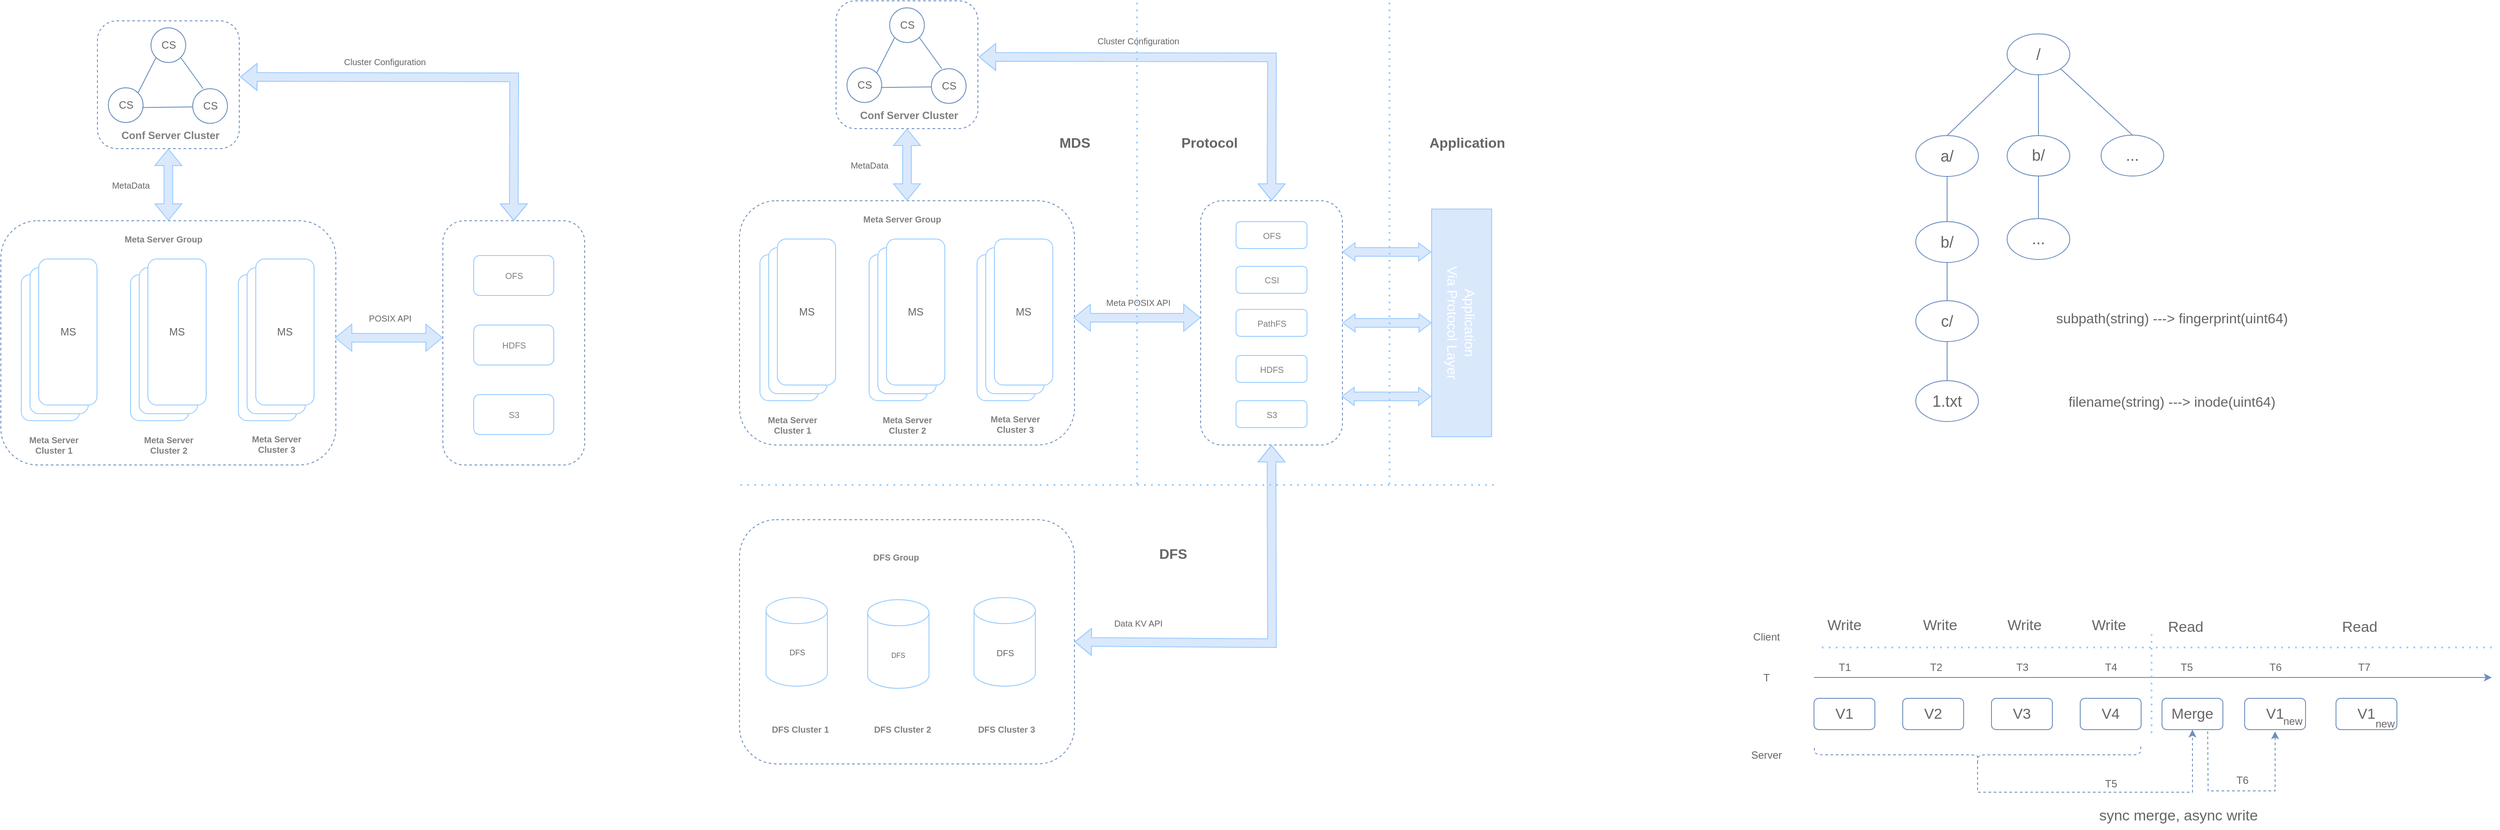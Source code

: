 <mxfile version="16.5.3" type="github">
  <diagram id="mXeUBK0sGIgF46-XZ_O8" name="第 1 页">
    <mxGraphModel dx="1901" dy="1025" grid="0" gridSize="10" guides="1" tooltips="1" connect="1" arrows="1" fold="1" page="0" pageScale="1" pageWidth="827" pageHeight="1169" math="0" shadow="0">
      <root>
        <mxCell id="0" />
        <mxCell id="1" parent="0" />
        <mxCell id="K0Wn1v-OgDyLdBBbabZl-1" value="" style="rounded=1;whiteSpace=wrap;html=1;fillColor=none;dashed=1;strokeColor=#6c8ebf;" parent="1" vertex="1">
          <mxGeometry x="171" y="130" width="163" height="147" as="geometry" />
        </mxCell>
        <mxCell id="K0Wn1v-OgDyLdBBbabZl-2" value="CS" style="ellipse;whiteSpace=wrap;html=1;aspect=fixed;fillColor=none;strokeColor=#6c8ebf;fontColor=#666666;" parent="1" vertex="1">
          <mxGeometry x="232.5" y="138" width="40" height="40" as="geometry" />
        </mxCell>
        <mxCell id="K0Wn1v-OgDyLdBBbabZl-3" value="CS" style="ellipse;whiteSpace=wrap;html=1;aspect=fixed;fillColor=none;strokeColor=#6c8ebf;fontColor=#666666;" parent="1" vertex="1">
          <mxGeometry x="183.5" y="207" width="40" height="40" as="geometry" />
        </mxCell>
        <mxCell id="K0Wn1v-OgDyLdBBbabZl-4" value="CS" style="ellipse;whiteSpace=wrap;html=1;aspect=fixed;fillColor=none;strokeColor=#6c8ebf;fontColor=#666666;" parent="1" vertex="1">
          <mxGeometry x="280.5" y="208" width="40" height="40" as="geometry" />
        </mxCell>
        <mxCell id="K0Wn1v-OgDyLdBBbabZl-5" value="" style="endArrow=none;html=1;rounded=0;entryX=0;entryY=1;entryDx=0;entryDy=0;exitX=1;exitY=0;exitDx=0;exitDy=0;fillColor=#dae8fc;strokeColor=#6c8ebf;" parent="1" source="K0Wn1v-OgDyLdBBbabZl-3" target="K0Wn1v-OgDyLdBBbabZl-2" edge="1">
          <mxGeometry width="50" height="50" relative="1" as="geometry">
            <mxPoint x="196.5" y="218" as="sourcePoint" />
            <mxPoint x="232.5" y="188" as="targetPoint" />
          </mxGeometry>
        </mxCell>
        <mxCell id="K0Wn1v-OgDyLdBBbabZl-6" value="" style="endArrow=none;html=1;rounded=0;exitX=1;exitY=0;exitDx=0;exitDy=0;fillColor=#dae8fc;strokeColor=#6c8ebf;entryX=0;entryY=0.5;entryDx=0;entryDy=0;" parent="1" edge="1">
          <mxGeometry width="50" height="50" relative="1" as="geometry">
            <mxPoint x="222.502" y="229.718" as="sourcePoint" />
            <mxPoint x="280.5" y="229" as="targetPoint" />
          </mxGeometry>
        </mxCell>
        <mxCell id="K0Wn1v-OgDyLdBBbabZl-7" value="" style="endArrow=none;html=1;rounded=0;entryX=0.3;entryY=0;entryDx=0;entryDy=0;fillColor=#dae8fc;strokeColor=#6c8ebf;entryPerimeter=0;exitX=1;exitY=1;exitDx=0;exitDy=0;" parent="1" source="K0Wn1v-OgDyLdBBbabZl-2" target="K0Wn1v-OgDyLdBBbabZl-4" edge="1">
          <mxGeometry width="50" height="50" relative="1" as="geometry">
            <mxPoint x="272.5" y="168" as="sourcePoint" />
            <mxPoint x="332.5" y="168" as="targetPoint" />
          </mxGeometry>
        </mxCell>
        <mxCell id="K0Wn1v-OgDyLdBBbabZl-8" value="&lt;b&gt;Conf Server Cluster&lt;/b&gt;" style="text;html=1;strokeColor=none;fillColor=none;align=center;verticalAlign=middle;whiteSpace=wrap;rounded=0;dashed=1;fontColor=#808080;" parent="1" vertex="1">
          <mxGeometry x="197" y="247" width="116" height="30" as="geometry" />
        </mxCell>
        <mxCell id="K0Wn1v-OgDyLdBBbabZl-9" value="" style="rounded=1;whiteSpace=wrap;html=1;strokeColor=#99CCFF;" parent="1" vertex="1">
          <mxGeometry x="83.5" y="422" width="67" height="168" as="geometry" />
        </mxCell>
        <mxCell id="K0Wn1v-OgDyLdBBbabZl-10" value="" style="rounded=1;whiteSpace=wrap;html=1;strokeColor=#99CCFF;" parent="1" vertex="1">
          <mxGeometry x="93.5" y="414" width="67" height="168" as="geometry" />
        </mxCell>
        <mxCell id="K0Wn1v-OgDyLdBBbabZl-11" value="&lt;font color=&quot;#666666&quot;&gt;MS&lt;/font&gt;" style="rounded=1;whiteSpace=wrap;html=1;strokeColor=#99CCFF;" parent="1" vertex="1">
          <mxGeometry x="103.5" y="404" width="67" height="168" as="geometry" />
        </mxCell>
        <mxCell id="K0Wn1v-OgDyLdBBbabZl-12" value="" style="rounded=1;whiteSpace=wrap;html=1;strokeColor=#99CCFF;" parent="1" vertex="1">
          <mxGeometry x="209" y="422" width="67" height="168" as="geometry" />
        </mxCell>
        <mxCell id="K0Wn1v-OgDyLdBBbabZl-13" value="" style="rounded=1;whiteSpace=wrap;html=1;strokeColor=#99CCFF;" parent="1" vertex="1">
          <mxGeometry x="219" y="414" width="67" height="168" as="geometry" />
        </mxCell>
        <mxCell id="K0Wn1v-OgDyLdBBbabZl-14" value="&lt;font color=&quot;#666666&quot;&gt;MS&lt;/font&gt;" style="rounded=1;whiteSpace=wrap;html=1;strokeColor=#99CCFF;" parent="1" vertex="1">
          <mxGeometry x="229" y="404" width="67" height="168" as="geometry" />
        </mxCell>
        <mxCell id="K0Wn1v-OgDyLdBBbabZl-15" value="" style="rounded=1;whiteSpace=wrap;html=1;strokeColor=#99CCFF;" parent="1" vertex="1">
          <mxGeometry x="333" y="422" width="67" height="168" as="geometry" />
        </mxCell>
        <mxCell id="K0Wn1v-OgDyLdBBbabZl-16" value="" style="rounded=1;whiteSpace=wrap;html=1;strokeColor=#99CCFF;" parent="1" vertex="1">
          <mxGeometry x="343" y="414" width="67" height="168" as="geometry" />
        </mxCell>
        <mxCell id="K0Wn1v-OgDyLdBBbabZl-17" value="&lt;font color=&quot;#666666&quot;&gt;MS&lt;/font&gt;" style="rounded=1;whiteSpace=wrap;html=1;strokeColor=#99CCFF;" parent="1" vertex="1">
          <mxGeometry x="353" y="404" width="67" height="168" as="geometry" />
        </mxCell>
        <mxCell id="K0Wn1v-OgDyLdBBbabZl-18" value="&lt;b style=&quot;font-size: 10px;&quot;&gt;&lt;font style=&quot;font-size: 10px;&quot;&gt;Meta Server Cluster 1&lt;/font&gt;&lt;/b&gt;" style="text;html=1;strokeColor=none;fillColor=none;align=center;verticalAlign=middle;whiteSpace=wrap;rounded=0;dashed=1;fontColor=#808080;fontSize=10;" parent="1" vertex="1">
          <mxGeometry x="81" y="603" width="79.5" height="30" as="geometry" />
        </mxCell>
        <mxCell id="K0Wn1v-OgDyLdBBbabZl-19" value="&lt;b style=&quot;font-size: 10px&quot;&gt;&lt;font style=&quot;font-size: 10px&quot;&gt;Meta Server Cluster 2&lt;/font&gt;&lt;/b&gt;" style="text;html=1;strokeColor=none;fillColor=none;align=center;verticalAlign=middle;whiteSpace=wrap;rounded=0;dashed=1;fontColor=#808080;fontSize=10;" parent="1" vertex="1">
          <mxGeometry x="212.75" y="603" width="79.5" height="30" as="geometry" />
        </mxCell>
        <mxCell id="K0Wn1v-OgDyLdBBbabZl-20" value="&lt;b style=&quot;font-size: 10px&quot;&gt;&lt;font style=&quot;font-size: 10px&quot;&gt;Meta Server Cluster 3&lt;/font&gt;&lt;/b&gt;" style="text;html=1;strokeColor=none;fillColor=none;align=center;verticalAlign=middle;whiteSpace=wrap;rounded=0;dashed=1;fontColor=#808080;fontSize=10;" parent="1" vertex="1">
          <mxGeometry x="336.75" y="602" width="79.5" height="30" as="geometry" />
        </mxCell>
        <mxCell id="K0Wn1v-OgDyLdBBbabZl-21" value="" style="rounded=1;whiteSpace=wrap;html=1;fillColor=none;dashed=1;strokeColor=#6c8ebf;" parent="1" vertex="1">
          <mxGeometry x="60" y="360" width="385" height="281" as="geometry" />
        </mxCell>
        <mxCell id="K0Wn1v-OgDyLdBBbabZl-22" value="&lt;b style=&quot;font-size: 10px&quot;&gt;&lt;font style=&quot;font-size: 10px&quot;&gt;Meta Server Group&lt;/font&gt;&lt;/b&gt;" style="text;html=1;strokeColor=none;fillColor=none;align=center;verticalAlign=middle;whiteSpace=wrap;rounded=0;dashed=1;fontColor=#808080;fontSize=10;" parent="1" vertex="1">
          <mxGeometry x="187" y="366" width="120" height="30" as="geometry" />
        </mxCell>
        <mxCell id="K0Wn1v-OgDyLdBBbabZl-23" value="OFS" style="rounded=1;whiteSpace=wrap;html=1;fontSize=10;fontColor=#808080;strokeColor=#99CCFF;fillColor=default;" parent="1" vertex="1">
          <mxGeometry x="603.5" y="400" width="92" height="46" as="geometry" />
        </mxCell>
        <mxCell id="K0Wn1v-OgDyLdBBbabZl-24" value="HDFS" style="rounded=1;whiteSpace=wrap;html=1;fontSize=10;fontColor=#808080;strokeColor=#99CCFF;fillColor=default;" parent="1" vertex="1">
          <mxGeometry x="603.5" y="480" width="92" height="46" as="geometry" />
        </mxCell>
        <mxCell id="K0Wn1v-OgDyLdBBbabZl-25" value="S3" style="rounded=1;whiteSpace=wrap;html=1;fontSize=10;fontColor=#808080;strokeColor=#99CCFF;fillColor=default;" parent="1" vertex="1">
          <mxGeometry x="603.5" y="560" width="92" height="46" as="geometry" />
        </mxCell>
        <mxCell id="K0Wn1v-OgDyLdBBbabZl-26" value="" style="rounded=1;whiteSpace=wrap;html=1;fillColor=none;dashed=1;strokeColor=#6c8ebf;" parent="1" vertex="1">
          <mxGeometry x="568" y="360" width="163" height="281" as="geometry" />
        </mxCell>
        <mxCell id="K0Wn1v-OgDyLdBBbabZl-27" value="" style="shape=flexArrow;endArrow=classic;startArrow=classic;html=1;rounded=0;fontSize=10;fontColor=#808080;entryX=0;entryY=0.479;entryDx=0;entryDy=0;exitX=0.997;exitY=0.479;exitDx=0;exitDy=0;exitPerimeter=0;entryPerimeter=0;fillColor=#dae8fc;strokeColor=#99CCFF;" parent="1" source="K0Wn1v-OgDyLdBBbabZl-21" target="K0Wn1v-OgDyLdBBbabZl-26" edge="1">
          <mxGeometry width="100" height="100" relative="1" as="geometry">
            <mxPoint x="445" y="506" as="sourcePoint" />
            <mxPoint x="545" y="406" as="targetPoint" />
          </mxGeometry>
        </mxCell>
        <mxCell id="K0Wn1v-OgDyLdBBbabZl-28" value="POSIX API" style="text;html=1;align=center;verticalAlign=middle;resizable=0;points=[];autosize=1;strokeColor=none;fillColor=none;fontSize=10;fontColor=#666666;" parent="1" vertex="1">
          <mxGeometry x="472" y="464" width="69" height="16" as="geometry" />
        </mxCell>
        <mxCell id="K0Wn1v-OgDyLdBBbabZl-29" value="" style="shape=flexArrow;endArrow=classic;startArrow=classic;html=1;rounded=0;fontSize=10;fontColor=#808080;fillColor=#dae8fc;strokeColor=#99CCFF;exitX=1.006;exitY=0.439;exitDx=0;exitDy=0;exitPerimeter=0;entryX=0.5;entryY=0;entryDx=0;entryDy=0;" parent="1" source="K0Wn1v-OgDyLdBBbabZl-1" target="K0Wn1v-OgDyLdBBbabZl-26" edge="1">
          <mxGeometry width="100" height="100" relative="1" as="geometry">
            <mxPoint x="367.053" y="225.444" as="sourcePoint" />
            <mxPoint x="643.024" y="357.562" as="targetPoint" />
            <Array as="points">
              <mxPoint x="650" y="195" />
            </Array>
          </mxGeometry>
        </mxCell>
        <mxCell id="K0Wn1v-OgDyLdBBbabZl-30" value="Cluster Configuration" style="text;html=1;align=center;verticalAlign=middle;resizable=0;points=[];autosize=1;strokeColor=none;fillColor=none;fontSize=10;fontColor=#666666;" parent="1" vertex="1">
          <mxGeometry x="439" y="169" width="123" height="16" as="geometry" />
        </mxCell>
        <mxCell id="K0Wn1v-OgDyLdBBbabZl-31" value="" style="shape=flexArrow;endArrow=classic;startArrow=classic;html=1;rounded=0;fontSize=10;fontColor=#808080;entryX=0.5;entryY=0;entryDx=0;entryDy=0;exitX=0.5;exitY=1;exitDx=0;exitDy=0;fillColor=#dae8fc;strokeColor=#99CCFF;" parent="1" source="K0Wn1v-OgDyLdBBbabZl-1" target="K0Wn1v-OgDyLdBBbabZl-21" edge="1">
          <mxGeometry width="100" height="100" relative="1" as="geometry">
            <mxPoint x="261.005" y="284.999" as="sourcePoint" />
            <mxPoint x="385.16" y="284.999" as="targetPoint" />
          </mxGeometry>
        </mxCell>
        <mxCell id="K0Wn1v-OgDyLdBBbabZl-32" value="MetaData" style="text;html=1;align=center;verticalAlign=middle;resizable=0;points=[];autosize=1;strokeColor=none;fillColor=none;fontSize=10;fontColor=#666666;" parent="1" vertex="1">
          <mxGeometry x="178" y="311" width="62" height="16" as="geometry" />
        </mxCell>
        <mxCell id="K0Wn1v-OgDyLdBBbabZl-33" value="" style="rounded=1;whiteSpace=wrap;html=1;fillColor=none;dashed=1;strokeColor=#6c8ebf;" parent="1" vertex="1">
          <mxGeometry x="1020" y="107" width="163" height="147" as="geometry" />
        </mxCell>
        <mxCell id="K0Wn1v-OgDyLdBBbabZl-34" value="CS" style="ellipse;whiteSpace=wrap;html=1;aspect=fixed;fillColor=none;strokeColor=#6c8ebf;fontColor=#666666;" parent="1" vertex="1">
          <mxGeometry x="1081.5" y="115" width="40" height="40" as="geometry" />
        </mxCell>
        <mxCell id="K0Wn1v-OgDyLdBBbabZl-35" value="CS" style="ellipse;whiteSpace=wrap;html=1;aspect=fixed;fillColor=none;strokeColor=#6c8ebf;fontColor=#666666;" parent="1" vertex="1">
          <mxGeometry x="1032.5" y="184" width="40" height="40" as="geometry" />
        </mxCell>
        <mxCell id="K0Wn1v-OgDyLdBBbabZl-36" value="CS" style="ellipse;whiteSpace=wrap;html=1;aspect=fixed;fillColor=none;strokeColor=#6c8ebf;fontColor=#666666;" parent="1" vertex="1">
          <mxGeometry x="1129.5" y="185" width="40" height="40" as="geometry" />
        </mxCell>
        <mxCell id="K0Wn1v-OgDyLdBBbabZl-37" value="" style="endArrow=none;html=1;rounded=0;entryX=0;entryY=1;entryDx=0;entryDy=0;exitX=1;exitY=0;exitDx=0;exitDy=0;fillColor=#dae8fc;strokeColor=#6c8ebf;" parent="1" source="K0Wn1v-OgDyLdBBbabZl-35" target="K0Wn1v-OgDyLdBBbabZl-34" edge="1">
          <mxGeometry width="50" height="50" relative="1" as="geometry">
            <mxPoint x="1045.5" y="195" as="sourcePoint" />
            <mxPoint x="1081.5" y="165" as="targetPoint" />
          </mxGeometry>
        </mxCell>
        <mxCell id="K0Wn1v-OgDyLdBBbabZl-38" value="" style="endArrow=none;html=1;rounded=0;exitX=1;exitY=0;exitDx=0;exitDy=0;fillColor=#dae8fc;strokeColor=#6c8ebf;entryX=0;entryY=0.5;entryDx=0;entryDy=0;" parent="1" edge="1">
          <mxGeometry width="50" height="50" relative="1" as="geometry">
            <mxPoint x="1071.502" y="206.718" as="sourcePoint" />
            <mxPoint x="1129.5" y="206" as="targetPoint" />
          </mxGeometry>
        </mxCell>
        <mxCell id="K0Wn1v-OgDyLdBBbabZl-39" value="" style="endArrow=none;html=1;rounded=0;entryX=0.3;entryY=0;entryDx=0;entryDy=0;fillColor=#dae8fc;strokeColor=#6c8ebf;entryPerimeter=0;exitX=1;exitY=1;exitDx=0;exitDy=0;" parent="1" source="K0Wn1v-OgDyLdBBbabZl-34" target="K0Wn1v-OgDyLdBBbabZl-36" edge="1">
          <mxGeometry width="50" height="50" relative="1" as="geometry">
            <mxPoint x="1121.5" y="145" as="sourcePoint" />
            <mxPoint x="1181.5" y="145" as="targetPoint" />
          </mxGeometry>
        </mxCell>
        <mxCell id="K0Wn1v-OgDyLdBBbabZl-40" value="&lt;b&gt;Conf Server Cluster&lt;/b&gt;" style="text;html=1;strokeColor=none;fillColor=none;align=center;verticalAlign=middle;whiteSpace=wrap;rounded=0;dashed=1;fontColor=#808080;" parent="1" vertex="1">
          <mxGeometry x="1046" y="224" width="116" height="30" as="geometry" />
        </mxCell>
        <mxCell id="K0Wn1v-OgDyLdBBbabZl-41" value="" style="rounded=1;whiteSpace=wrap;html=1;strokeColor=#99CCFF;" parent="1" vertex="1">
          <mxGeometry x="932.5" y="399" width="67" height="168" as="geometry" />
        </mxCell>
        <mxCell id="K0Wn1v-OgDyLdBBbabZl-42" value="" style="rounded=1;whiteSpace=wrap;html=1;strokeColor=#99CCFF;" parent="1" vertex="1">
          <mxGeometry x="942.5" y="391" width="67" height="168" as="geometry" />
        </mxCell>
        <mxCell id="K0Wn1v-OgDyLdBBbabZl-43" value="&lt;font color=&quot;#666666&quot;&gt;MS&lt;/font&gt;" style="rounded=1;whiteSpace=wrap;html=1;strokeColor=#99CCFF;" parent="1" vertex="1">
          <mxGeometry x="952.5" y="381" width="67" height="168" as="geometry" />
        </mxCell>
        <mxCell id="K0Wn1v-OgDyLdBBbabZl-44" value="" style="rounded=1;whiteSpace=wrap;html=1;strokeColor=#99CCFF;" parent="1" vertex="1">
          <mxGeometry x="1058" y="399" width="67" height="168" as="geometry" />
        </mxCell>
        <mxCell id="K0Wn1v-OgDyLdBBbabZl-45" value="" style="rounded=1;whiteSpace=wrap;html=1;strokeColor=#99CCFF;" parent="1" vertex="1">
          <mxGeometry x="1068" y="391" width="67" height="168" as="geometry" />
        </mxCell>
        <mxCell id="K0Wn1v-OgDyLdBBbabZl-46" value="&lt;font color=&quot;#666666&quot;&gt;MS&lt;/font&gt;" style="rounded=1;whiteSpace=wrap;html=1;strokeColor=#99CCFF;" parent="1" vertex="1">
          <mxGeometry x="1078" y="381" width="67" height="168" as="geometry" />
        </mxCell>
        <mxCell id="K0Wn1v-OgDyLdBBbabZl-47" value="" style="rounded=1;whiteSpace=wrap;html=1;strokeColor=#99CCFF;" parent="1" vertex="1">
          <mxGeometry x="1182" y="399" width="67" height="168" as="geometry" />
        </mxCell>
        <mxCell id="K0Wn1v-OgDyLdBBbabZl-48" value="" style="rounded=1;whiteSpace=wrap;html=1;strokeColor=#99CCFF;" parent="1" vertex="1">
          <mxGeometry x="1192" y="391" width="67" height="168" as="geometry" />
        </mxCell>
        <mxCell id="K0Wn1v-OgDyLdBBbabZl-49" value="&lt;font color=&quot;#666666&quot;&gt;MS&lt;/font&gt;" style="rounded=1;whiteSpace=wrap;html=1;strokeColor=#99CCFF;" parent="1" vertex="1">
          <mxGeometry x="1202" y="381" width="67" height="168" as="geometry" />
        </mxCell>
        <mxCell id="K0Wn1v-OgDyLdBBbabZl-50" value="&lt;b style=&quot;font-size: 10px;&quot;&gt;&lt;font style=&quot;font-size: 10px;&quot;&gt;Meta Server Cluster 1&lt;/font&gt;&lt;/b&gt;" style="text;html=1;strokeColor=none;fillColor=none;align=center;verticalAlign=middle;whiteSpace=wrap;rounded=0;dashed=1;fontColor=#808080;fontSize=10;" parent="1" vertex="1">
          <mxGeometry x="930" y="580" width="79.5" height="30" as="geometry" />
        </mxCell>
        <mxCell id="K0Wn1v-OgDyLdBBbabZl-51" value="&lt;b style=&quot;font-size: 10px&quot;&gt;&lt;font style=&quot;font-size: 10px&quot;&gt;Meta Server Cluster 2&lt;/font&gt;&lt;/b&gt;" style="text;html=1;strokeColor=none;fillColor=none;align=center;verticalAlign=middle;whiteSpace=wrap;rounded=0;dashed=1;fontColor=#808080;fontSize=10;" parent="1" vertex="1">
          <mxGeometry x="1061.75" y="580" width="79.5" height="30" as="geometry" />
        </mxCell>
        <mxCell id="K0Wn1v-OgDyLdBBbabZl-52" value="&lt;b style=&quot;font-size: 10px&quot;&gt;&lt;font style=&quot;font-size: 10px&quot;&gt;Meta Server Cluster 3&lt;/font&gt;&lt;/b&gt;" style="text;html=1;strokeColor=none;fillColor=none;align=center;verticalAlign=middle;whiteSpace=wrap;rounded=0;dashed=1;fontColor=#808080;fontSize=10;" parent="1" vertex="1">
          <mxGeometry x="1185.75" y="579" width="79.5" height="30" as="geometry" />
        </mxCell>
        <mxCell id="K0Wn1v-OgDyLdBBbabZl-53" value="" style="rounded=1;whiteSpace=wrap;html=1;fillColor=none;dashed=1;strokeColor=#6c8ebf;" parent="1" vertex="1">
          <mxGeometry x="909" y="337" width="385" height="281" as="geometry" />
        </mxCell>
        <mxCell id="K0Wn1v-OgDyLdBBbabZl-54" value="&lt;b style=&quot;font-size: 10px&quot;&gt;&lt;font style=&quot;font-size: 10px&quot;&gt;Meta Server Group&lt;/font&gt;&lt;/b&gt;" style="text;html=1;strokeColor=none;fillColor=none;align=center;verticalAlign=middle;whiteSpace=wrap;rounded=0;dashed=1;fontColor=#808080;fontSize=10;" parent="1" vertex="1">
          <mxGeometry x="1036" y="343" width="120" height="30" as="geometry" />
        </mxCell>
        <mxCell id="K0Wn1v-OgDyLdBBbabZl-55" value="OFS" style="rounded=1;whiteSpace=wrap;html=1;fontSize=10;fontColor=#808080;strokeColor=#99CCFF;fillColor=default;" parent="1" vertex="1">
          <mxGeometry x="1479.75" y="361" width="81.5" height="31" as="geometry" />
        </mxCell>
        <mxCell id="K0Wn1v-OgDyLdBBbabZl-56" value="" style="rounded=1;whiteSpace=wrap;html=1;fillColor=none;dashed=1;strokeColor=#6c8ebf;" parent="1" vertex="1">
          <mxGeometry x="1439" y="337" width="163" height="281" as="geometry" />
        </mxCell>
        <mxCell id="K0Wn1v-OgDyLdBBbabZl-57" value="" style="shape=flexArrow;endArrow=classic;startArrow=classic;html=1;rounded=0;fontSize=10;fontColor=#808080;entryX=0;entryY=0.479;entryDx=0;entryDy=0;exitX=0.997;exitY=0.479;exitDx=0;exitDy=0;exitPerimeter=0;entryPerimeter=0;fillColor=#dae8fc;strokeColor=#99CCFF;" parent="1" source="K0Wn1v-OgDyLdBBbabZl-53" target="K0Wn1v-OgDyLdBBbabZl-56" edge="1">
          <mxGeometry width="100" height="100" relative="1" as="geometry">
            <mxPoint x="1294" y="483" as="sourcePoint" />
            <mxPoint x="1394" y="383" as="targetPoint" />
          </mxGeometry>
        </mxCell>
        <mxCell id="K0Wn1v-OgDyLdBBbabZl-58" value="Meta POSIX API" style="text;html=1;align=center;verticalAlign=middle;resizable=0;points=[];autosize=1;strokeColor=none;fillColor=none;fontSize=10;fontColor=#666666;" parent="1" vertex="1">
          <mxGeometry x="1317" y="446" width="99" height="16" as="geometry" />
        </mxCell>
        <mxCell id="K0Wn1v-OgDyLdBBbabZl-59" value="" style="shape=flexArrow;endArrow=classic;startArrow=classic;html=1;rounded=0;fontSize=10;fontColor=#808080;fillColor=#dae8fc;strokeColor=#99CCFF;exitX=1.006;exitY=0.439;exitDx=0;exitDy=0;exitPerimeter=0;entryX=0.5;entryY=0;entryDx=0;entryDy=0;" parent="1" source="K0Wn1v-OgDyLdBBbabZl-33" target="K0Wn1v-OgDyLdBBbabZl-56" edge="1">
          <mxGeometry width="100" height="100" relative="1" as="geometry">
            <mxPoint x="1216.053" y="202.444" as="sourcePoint" />
            <mxPoint x="1492.024" y="334.562" as="targetPoint" />
            <Array as="points">
              <mxPoint x="1521" y="172" />
            </Array>
          </mxGeometry>
        </mxCell>
        <mxCell id="K0Wn1v-OgDyLdBBbabZl-60" value="Cluster Configuration" style="text;html=1;align=center;verticalAlign=middle;resizable=0;points=[];autosize=1;strokeColor=none;fillColor=none;fontSize=10;fontColor=#666666;" parent="1" vertex="1">
          <mxGeometry x="1305" y="145" width="123" height="16" as="geometry" />
        </mxCell>
        <mxCell id="K0Wn1v-OgDyLdBBbabZl-61" value="" style="shape=flexArrow;endArrow=classic;startArrow=classic;html=1;rounded=0;fontSize=10;fontColor=#808080;entryX=0.5;entryY=0;entryDx=0;entryDy=0;exitX=0.5;exitY=1;exitDx=0;exitDy=0;fillColor=#dae8fc;strokeColor=#99CCFF;" parent="1" source="K0Wn1v-OgDyLdBBbabZl-33" target="K0Wn1v-OgDyLdBBbabZl-53" edge="1">
          <mxGeometry width="100" height="100" relative="1" as="geometry">
            <mxPoint x="1110.005" y="261.999" as="sourcePoint" />
            <mxPoint x="1234.16" y="261.999" as="targetPoint" />
          </mxGeometry>
        </mxCell>
        <mxCell id="K0Wn1v-OgDyLdBBbabZl-62" value="MetaData" style="text;html=1;align=center;verticalAlign=middle;resizable=0;points=[];autosize=1;strokeColor=none;fillColor=none;fontSize=10;fontColor=#666666;" parent="1" vertex="1">
          <mxGeometry x="1027" y="288" width="62" height="16" as="geometry" />
        </mxCell>
        <mxCell id="K0Wn1v-OgDyLdBBbabZl-63" value="&lt;b style=&quot;font-size: 10px&quot;&gt;&lt;font style=&quot;font-size: 10px&quot;&gt;DFS Cluster 1&lt;/font&gt;&lt;/b&gt;" style="text;html=1;strokeColor=none;fillColor=none;align=center;verticalAlign=middle;whiteSpace=wrap;rounded=0;dashed=1;fontColor=#808080;fontSize=10;" parent="1" vertex="1">
          <mxGeometry x="936.5" y="929.5" width="83.5" height="30" as="geometry" />
        </mxCell>
        <mxCell id="K0Wn1v-OgDyLdBBbabZl-64" value="&lt;b style=&quot;font-size: 10px&quot;&gt;&lt;font style=&quot;font-size: 10px&quot;&gt;DFS Cluster 2&lt;/font&gt;&lt;/b&gt;" style="text;html=1;strokeColor=none;fillColor=none;align=center;verticalAlign=middle;whiteSpace=wrap;rounded=0;dashed=1;fontColor=#808080;fontSize=10;" parent="1" vertex="1">
          <mxGeometry x="1054.63" y="929.5" width="82.75" height="30" as="geometry" />
        </mxCell>
        <mxCell id="K0Wn1v-OgDyLdBBbabZl-65" value="&lt;b style=&quot;font-size: 10px&quot;&gt;&lt;font style=&quot;font-size: 10px&quot;&gt;DFS Cluster 3&lt;/font&gt;&lt;/b&gt;" style="text;html=1;strokeColor=none;fillColor=none;align=center;verticalAlign=middle;whiteSpace=wrap;rounded=0;dashed=1;fontColor=#808080;fontSize=10;" parent="1" vertex="1">
          <mxGeometry x="1172.63" y="929.5" width="85.75" height="30" as="geometry" />
        </mxCell>
        <mxCell id="K0Wn1v-OgDyLdBBbabZl-66" value="" style="rounded=1;whiteSpace=wrap;html=1;fillColor=none;dashed=1;strokeColor=#6c8ebf;" parent="1" vertex="1">
          <mxGeometry x="909" y="704" width="385" height="281" as="geometry" />
        </mxCell>
        <mxCell id="K0Wn1v-OgDyLdBBbabZl-67" value="&lt;b style=&quot;font-size: 10px&quot;&gt;&lt;font style=&quot;font-size: 10px&quot;&gt;DFS Group&lt;/font&gt;&lt;/b&gt;" style="text;html=1;strokeColor=none;fillColor=none;align=center;verticalAlign=middle;whiteSpace=wrap;rounded=0;dashed=1;fontColor=#808080;fontSize=10;" parent="1" vertex="1">
          <mxGeometry x="1029" y="731.5" width="120" height="30" as="geometry" />
        </mxCell>
        <mxCell id="K0Wn1v-OgDyLdBBbabZl-68" value="" style="shape=flexArrow;endArrow=classic;startArrow=classic;html=1;rounded=0;fontSize=10;fontColor=#808080;entryX=1;entryY=0.5;entryDx=0;entryDy=0;exitX=0.5;exitY=1;exitDx=0;exitDy=0;fillColor=#dae8fc;strokeColor=#99CCFF;" parent="1" source="K0Wn1v-OgDyLdBBbabZl-56" target="K0Wn1v-OgDyLdBBbabZl-66" edge="1">
          <mxGeometry width="100" height="100" relative="1" as="geometry">
            <mxPoint x="1485.995" y="658.999" as="sourcePoint" />
            <mxPoint x="1610.15" y="658.999" as="targetPoint" />
            <Array as="points">
              <mxPoint x="1521" y="846" />
            </Array>
          </mxGeometry>
        </mxCell>
        <mxCell id="K0Wn1v-OgDyLdBBbabZl-69" value="Data KV API" style="text;html=1;align=center;verticalAlign=middle;resizable=0;points=[];autosize=1;strokeColor=none;fillColor=none;fontSize=10;fontColor=#666666;" parent="1" vertex="1">
          <mxGeometry x="1328" y="815" width="77" height="16" as="geometry" />
        </mxCell>
        <mxCell id="K0Wn1v-OgDyLdBBbabZl-70" value="" style="endArrow=none;dashed=1;html=1;dashPattern=1 3;strokeWidth=2;rounded=1;fontSize=10;fontColor=#666666;fillColor=#dae8fc;strokeColor=#99CCFF;" parent="1" edge="1">
          <mxGeometry width="50" height="50" relative="1" as="geometry">
            <mxPoint x="1366" y="663" as="sourcePoint" />
            <mxPoint x="1365.88" y="107" as="targetPoint" />
          </mxGeometry>
        </mxCell>
        <mxCell id="K0Wn1v-OgDyLdBBbabZl-71" value="&lt;b style=&quot;font-size: 16px;&quot;&gt;MDS&lt;/b&gt;" style="text;html=1;align=center;verticalAlign=middle;resizable=0;points=[];autosize=1;strokeColor=none;fillColor=none;fontSize=16;fontColor=#666666;" parent="1" vertex="1">
          <mxGeometry x="1271" y="258.5" width="46" height="23" as="geometry" />
        </mxCell>
        <mxCell id="K0Wn1v-OgDyLdBBbabZl-72" value="" style="endArrow=none;dashed=1;html=1;dashPattern=1 3;strokeWidth=2;rounded=1;fontSize=10;fontColor=#666666;fillColor=#dae8fc;strokeColor=#99CCFF;" parent="1" edge="1">
          <mxGeometry width="50" height="50" relative="1" as="geometry">
            <mxPoint x="1776" y="664" as="sourcePoint" />
            <mxPoint x="909.0" y="664" as="targetPoint" />
          </mxGeometry>
        </mxCell>
        <mxCell id="K0Wn1v-OgDyLdBBbabZl-73" value="&lt;b&gt;Protocol&amp;nbsp;&lt;/b&gt;" style="text;html=1;align=center;verticalAlign=middle;resizable=0;points=[];autosize=1;strokeColor=none;fillColor=none;fontSize=16;fontColor=#666666;" parent="1" vertex="1">
          <mxGeometry x="1411" y="258.5" width="80" height="23" as="geometry" />
        </mxCell>
        <mxCell id="K0Wn1v-OgDyLdBBbabZl-74" value="&lt;b style=&quot;font-size: 16px&quot;&gt;DFS&lt;/b&gt;" style="text;html=1;align=center;verticalAlign=middle;resizable=0;points=[];autosize=1;strokeColor=none;fillColor=none;fontSize=16;fontColor=#666666;" parent="1" vertex="1">
          <mxGeometry x="1386" y="731.5" width="42" height="23" as="geometry" />
        </mxCell>
        <mxCell id="K0Wn1v-OgDyLdBBbabZl-75" value="Application&lt;br&gt;Via Protocol Layer" style="rounded=0;whiteSpace=wrap;html=1;fontSize=16;strokeColor=#99CCFF;fillColor=#dae8fc;rotation=90;fontColor=#FFFFFF;" parent="1" vertex="1">
          <mxGeometry x="1608" y="443" width="262" height="69" as="geometry" />
        </mxCell>
        <mxCell id="K0Wn1v-OgDyLdBBbabZl-76" value="" style="shape=flexArrow;endArrow=classic;startArrow=classic;html=1;rounded=0;fontSize=10;fontColor=#808080;fillColor=#dae8fc;strokeColor=#99CCFF;startWidth=10;startSize=4.35;endWidth=10;endSize=4.35;exitX=1;exitY=0.209;exitDx=0;exitDy=0;exitPerimeter=0;" parent="1" source="K0Wn1v-OgDyLdBBbabZl-56" edge="1">
          <mxGeometry width="100" height="100" relative="1" as="geometry">
            <mxPoint x="1602.005" y="396.129" as="sourcePoint" />
            <mxPoint x="1704.0" y="396" as="targetPoint" />
          </mxGeometry>
        </mxCell>
        <mxCell id="K0Wn1v-OgDyLdBBbabZl-77" value="" style="shape=flexArrow;endArrow=classic;startArrow=classic;html=1;rounded=0;fontSize=10;fontColor=#808080;fillColor=#dae8fc;strokeColor=#99CCFF;startWidth=10;startSize=4.35;endWidth=10;endSize=4.35;" parent="1" source="K0Wn1v-OgDyLdBBbabZl-56" target="K0Wn1v-OgDyLdBBbabZl-75" edge="1">
          <mxGeometry width="100" height="100" relative="1" as="geometry">
            <mxPoint x="1602.005" y="479.759" as="sourcePoint" />
            <mxPoint x="1699" y="479.38" as="targetPoint" />
          </mxGeometry>
        </mxCell>
        <mxCell id="K0Wn1v-OgDyLdBBbabZl-78" value="" style="shape=flexArrow;endArrow=classic;startArrow=classic;html=1;rounded=0;fontSize=10;fontColor=#808080;fillColor=#dae8fc;strokeColor=#99CCFF;startWidth=10;startSize=4.35;endWidth=10;endSize=4.35;entryX=0.823;entryY=1.007;entryDx=0;entryDy=0;entryPerimeter=0;exitX=0.994;exitY=0.801;exitDx=0;exitDy=0;exitPerimeter=0;" parent="1" source="K0Wn1v-OgDyLdBBbabZl-56" target="K0Wn1v-OgDyLdBBbabZl-75" edge="1">
          <mxGeometry width="100" height="100" relative="1" as="geometry">
            <mxPoint x="1601" y="557" as="sourcePoint" />
            <mxPoint x="1699" y="575" as="targetPoint" />
          </mxGeometry>
        </mxCell>
        <mxCell id="K0Wn1v-OgDyLdBBbabZl-79" value="" style="endArrow=none;dashed=1;html=1;dashPattern=1 3;strokeWidth=2;rounded=1;fontSize=10;fontColor=#666666;fillColor=#dae8fc;strokeColor=#99CCFF;" parent="1" edge="1">
          <mxGeometry width="50" height="50" relative="1" as="geometry">
            <mxPoint x="1656.12" y="663" as="sourcePoint" />
            <mxPoint x="1656.0" y="107" as="targetPoint" />
          </mxGeometry>
        </mxCell>
        <mxCell id="K0Wn1v-OgDyLdBBbabZl-80" value="&lt;b&gt;Application&lt;/b&gt;" style="text;html=1;align=center;verticalAlign=middle;resizable=0;points=[];autosize=1;strokeColor=none;fillColor=none;fontSize=16;fontColor=#666666;" parent="1" vertex="1">
          <mxGeometry x="1696" y="258.5" width="97" height="23" as="geometry" />
        </mxCell>
        <mxCell id="K0Wn1v-OgDyLdBBbabZl-81" value="&lt;font color=&quot;#666666&quot; style=&quot;font-size: 9px;&quot;&gt;DFS&lt;/font&gt;" style="shape=cylinder3;whiteSpace=wrap;html=1;boundedLbl=1;backgroundOutline=1;size=15;rounded=0;fontSize=9;fontColor=#FFFFFF;strokeColor=#99CCFF;fillColor=default;" parent="1" vertex="1">
          <mxGeometry x="939.5" y="793.5" width="70.5" height="102" as="geometry" />
        </mxCell>
        <mxCell id="K0Wn1v-OgDyLdBBbabZl-82" value="&lt;font color=&quot;#666666&quot; style=&quot;font-size: 8px;&quot;&gt;DFS&lt;/font&gt;" style="shape=cylinder3;whiteSpace=wrap;html=1;boundedLbl=1;backgroundOutline=1;size=15;rounded=0;fontSize=8;fontColor=#FFFFFF;strokeColor=#99CCFF;fillColor=default;" parent="1" vertex="1">
          <mxGeometry x="1056.25" y="796" width="70.5" height="102" as="geometry" />
        </mxCell>
        <mxCell id="K0Wn1v-OgDyLdBBbabZl-83" value="&lt;font color=&quot;#666666&quot; style=&quot;font-size: 10px;&quot;&gt;DFS&lt;/font&gt;" style="shape=cylinder3;whiteSpace=wrap;html=1;boundedLbl=1;backgroundOutline=1;size=15;rounded=0;fontSize=10;fontColor=#FFFFFF;strokeColor=#99CCFF;fillColor=default;" parent="1" vertex="1">
          <mxGeometry x="1178.5" y="793.5" width="70.5" height="102" as="geometry" />
        </mxCell>
        <mxCell id="K0Wn1v-OgDyLdBBbabZl-84" value="PathFS" style="rounded=1;whiteSpace=wrap;html=1;fontSize=10;fontColor=#808080;strokeColor=#99CCFF;fillColor=default;" parent="1" vertex="1">
          <mxGeometry x="1479.75" y="462" width="81.5" height="31" as="geometry" />
        </mxCell>
        <mxCell id="K0Wn1v-OgDyLdBBbabZl-85" value="HDFS" style="rounded=1;whiteSpace=wrap;html=1;fontSize=10;fontColor=#808080;strokeColor=#99CCFF;fillColor=default;" parent="1" vertex="1">
          <mxGeometry x="1479.75" y="515" width="81.5" height="31" as="geometry" />
        </mxCell>
        <mxCell id="K0Wn1v-OgDyLdBBbabZl-86" value="S3" style="rounded=1;whiteSpace=wrap;html=1;fontSize=10;fontColor=#808080;strokeColor=#99CCFF;fillColor=default;" parent="1" vertex="1">
          <mxGeometry x="1479.75" y="567" width="81.5" height="31" as="geometry" />
        </mxCell>
        <mxCell id="K0Wn1v-OgDyLdBBbabZl-87" value="CSI" style="rounded=1;whiteSpace=wrap;html=1;fontSize=10;fontColor=#808080;strokeColor=#99CCFF;fillColor=default;" parent="1" vertex="1">
          <mxGeometry x="1479.75" y="412.5" width="81.5" height="31" as="geometry" />
        </mxCell>
        <mxCell id="K0Wn1v-OgDyLdBBbabZl-88" value="&lt;font style=&quot;font-size: 18px;&quot;&gt;/&lt;/font&gt;" style="ellipse;whiteSpace=wrap;html=1;fillColor=none;strokeColor=#6c8ebf;fontColor=#666666;fontSize=18;" parent="1" vertex="1">
          <mxGeometry x="2366" y="145" width="72" height="47" as="geometry" />
        </mxCell>
        <mxCell id="K0Wn1v-OgDyLdBBbabZl-89" value="&lt;font style=&quot;font-size: 18px;&quot;&gt;&lt;span style=&quot;font-size: 18px;&quot;&gt;a/&lt;/span&gt;&lt;/font&gt;" style="ellipse;whiteSpace=wrap;html=1;fillColor=none;strokeColor=#6c8ebf;fontColor=#666666;fontSize=18;" parent="1" vertex="1">
          <mxGeometry x="2261" y="262" width="72" height="47" as="geometry" />
        </mxCell>
        <mxCell id="K0Wn1v-OgDyLdBBbabZl-90" value="&lt;font style=&quot;font-size: 18px;&quot;&gt;b/&lt;/font&gt;" style="ellipse;whiteSpace=wrap;html=1;fillColor=none;strokeColor=#6c8ebf;fontColor=#666666;fontSize=18;" parent="1" vertex="1">
          <mxGeometry x="2366" y="262" width="72" height="46.5" as="geometry" />
        </mxCell>
        <mxCell id="K0Wn1v-OgDyLdBBbabZl-91" value="&lt;font style=&quot;font-size: 18px;&quot;&gt;...&lt;/font&gt;" style="ellipse;whiteSpace=wrap;html=1;fillColor=none;strokeColor=#6c8ebf;fontColor=#666666;fontSize=18;" parent="1" vertex="1">
          <mxGeometry x="2474" y="261.5" width="72" height="47" as="geometry" />
        </mxCell>
        <mxCell id="K0Wn1v-OgDyLdBBbabZl-92" value="&lt;font style=&quot;font-size: 18px;&quot;&gt;&lt;span style=&quot;font-size: 18px;&quot;&gt;b/&lt;/span&gt;&lt;/font&gt;" style="ellipse;whiteSpace=wrap;html=1;fillColor=none;strokeColor=#6c8ebf;fontColor=#666666;fontSize=18;" parent="1" vertex="1">
          <mxGeometry x="2261" y="361" width="72" height="47" as="geometry" />
        </mxCell>
        <mxCell id="K0Wn1v-OgDyLdBBbabZl-93" value="&lt;font style=&quot;font-size: 18px;&quot;&gt;&lt;span style=&quot;font-size: 18px;&quot;&gt;c/&lt;/span&gt;&lt;/font&gt;" style="ellipse;whiteSpace=wrap;html=1;fillColor=none;strokeColor=#6c8ebf;fontColor=#666666;fontSize=18;" parent="1" vertex="1">
          <mxGeometry x="2261" y="452" width="72" height="47" as="geometry" />
        </mxCell>
        <mxCell id="K0Wn1v-OgDyLdBBbabZl-94" value="&lt;font style=&quot;font-size: 18px;&quot;&gt;&lt;span style=&quot;font-size: 18px;&quot;&gt;1.txt&lt;/span&gt;&lt;/font&gt;" style="ellipse;whiteSpace=wrap;html=1;fillColor=none;strokeColor=#6c8ebf;fontColor=#666666;fontSize=18;" parent="1" vertex="1">
          <mxGeometry x="2261" y="544" width="72" height="47" as="geometry" />
        </mxCell>
        <mxCell id="K0Wn1v-OgDyLdBBbabZl-95" value="&lt;font style=&quot;font-size: 18px;&quot;&gt;...&lt;/font&gt;" style="ellipse;whiteSpace=wrap;html=1;fillColor=none;strokeColor=#6c8ebf;fontColor=#666666;fontSize=18;" parent="1" vertex="1">
          <mxGeometry x="2366" y="357.5" width="72" height="47" as="geometry" />
        </mxCell>
        <mxCell id="K0Wn1v-OgDyLdBBbabZl-96" value="" style="endArrow=none;html=1;rounded=0;exitX=0.5;exitY=0;exitDx=0;exitDy=0;fillColor=#dae8fc;strokeColor=#6c8ebf;entryX=0;entryY=1;entryDx=0;entryDy=0;fontSize=18;fontColor=#666666;" parent="1" source="K0Wn1v-OgDyLdBBbabZl-89" target="K0Wn1v-OgDyLdBBbabZl-88" edge="1">
          <mxGeometry width="50" height="50" relative="1" as="geometry">
            <mxPoint x="2359.002" y="230.718" as="sourcePoint" />
            <mxPoint x="2380" y="182" as="targetPoint" />
          </mxGeometry>
        </mxCell>
        <mxCell id="K0Wn1v-OgDyLdBBbabZl-97" value="" style="endArrow=none;html=1;rounded=0;exitX=0.5;exitY=0;exitDx=0;exitDy=0;fillColor=#dae8fc;strokeColor=#6c8ebf;entryX=0.5;entryY=1;entryDx=0;entryDy=0;fontSize=18;fontColor=#666666;" parent="1" source="K0Wn1v-OgDyLdBBbabZl-90" target="K0Wn1v-OgDyLdBBbabZl-88" edge="1">
          <mxGeometry width="50" height="50" relative="1" as="geometry">
            <mxPoint x="2297.0" y="280" as="sourcePoint" />
            <mxPoint x="2386.35" y="194.989" as="targetPoint" />
          </mxGeometry>
        </mxCell>
        <mxCell id="K0Wn1v-OgDyLdBBbabZl-98" value="" style="endArrow=none;html=1;rounded=0;exitX=0.5;exitY=0;exitDx=0;exitDy=0;fillColor=#dae8fc;strokeColor=#6c8ebf;entryX=1;entryY=1;entryDx=0;entryDy=0;fontSize=18;fontColor=#666666;" parent="1" source="K0Wn1v-OgDyLdBBbabZl-91" target="K0Wn1v-OgDyLdBBbabZl-88" edge="1">
          <mxGeometry width="50" height="50" relative="1" as="geometry">
            <mxPoint x="2307.0" y="290" as="sourcePoint" />
            <mxPoint x="2396.35" y="204.989" as="targetPoint" />
          </mxGeometry>
        </mxCell>
        <mxCell id="K0Wn1v-OgDyLdBBbabZl-99" value="" style="endArrow=none;html=1;rounded=0;exitX=0.5;exitY=0;exitDx=0;exitDy=0;fillColor=#dae8fc;strokeColor=#6c8ebf;entryX=0.5;entryY=1;entryDx=0;entryDy=0;fontSize=18;fontColor=#666666;" parent="1" source="K0Wn1v-OgDyLdBBbabZl-95" target="K0Wn1v-OgDyLdBBbabZl-90" edge="1">
          <mxGeometry width="50" height="50" relative="1" as="geometry">
            <mxPoint x="2317.0" y="304" as="sourcePoint" />
            <mxPoint x="2406.35" y="218.989" as="targetPoint" />
          </mxGeometry>
        </mxCell>
        <mxCell id="K0Wn1v-OgDyLdBBbabZl-100" value="" style="endArrow=none;html=1;rounded=0;exitX=0.5;exitY=0;exitDx=0;exitDy=0;fillColor=#dae8fc;strokeColor=#6c8ebf;fontSize=18;fontColor=#666666;" parent="1" source="K0Wn1v-OgDyLdBBbabZl-92" target="K0Wn1v-OgDyLdBBbabZl-89" edge="1">
          <mxGeometry width="50" height="50" relative="1" as="geometry">
            <mxPoint x="2296.38" y="364" as="sourcePoint" />
            <mxPoint x="2296.38" y="309.5" as="targetPoint" />
          </mxGeometry>
        </mxCell>
        <mxCell id="K0Wn1v-OgDyLdBBbabZl-101" value="" style="endArrow=none;html=1;rounded=0;exitX=0.5;exitY=1;exitDx=0;exitDy=0;fillColor=#dae8fc;strokeColor=#6c8ebf;entryX=0.5;entryY=0;entryDx=0;entryDy=0;fontSize=18;fontColor=#666666;" parent="1" source="K0Wn1v-OgDyLdBBbabZl-92" target="K0Wn1v-OgDyLdBBbabZl-93" edge="1">
          <mxGeometry width="50" height="50" relative="1" as="geometry">
            <mxPoint x="2307.0" y="371" as="sourcePoint" />
            <mxPoint x="2288" y="429" as="targetPoint" />
          </mxGeometry>
        </mxCell>
        <mxCell id="K0Wn1v-OgDyLdBBbabZl-102" value="" style="endArrow=none;html=1;rounded=0;exitX=0.5;exitY=0;exitDx=0;exitDy=0;fillColor=#dae8fc;strokeColor=#6c8ebf;entryX=0.5;entryY=1;entryDx=0;entryDy=0;fontSize=18;fontColor=#666666;" parent="1" source="K0Wn1v-OgDyLdBBbabZl-94" target="K0Wn1v-OgDyLdBBbabZl-93" edge="1">
          <mxGeometry width="50" height="50" relative="1" as="geometry">
            <mxPoint x="2317.0" y="381" as="sourcePoint" />
            <mxPoint x="2317.0" y="329.0" as="targetPoint" />
          </mxGeometry>
        </mxCell>
        <mxCell id="K0Wn1v-OgDyLdBBbabZl-103" value="subpath(string) ---&amp;gt; fingerprint(uint64)" style="text;html=1;strokeColor=none;fillColor=none;align=center;verticalAlign=middle;whiteSpace=wrap;rounded=0;fontSize=16;fontColor=#666666;" parent="1" vertex="1">
          <mxGeometry x="2390" y="457" width="331" height="30" as="geometry" />
        </mxCell>
        <mxCell id="K0Wn1v-OgDyLdBBbabZl-104" value="filename(string) ---&amp;gt; inode(uint64)" style="text;html=1;strokeColor=none;fillColor=none;align=center;verticalAlign=middle;whiteSpace=wrap;rounded=0;fontSize=16;fontColor=#666666;" parent="1" vertex="1">
          <mxGeometry x="2398" y="552.5" width="315" height="30" as="geometry" />
        </mxCell>
        <mxCell id="B5Ibk-EEgA5U6pMHII-Q-3" value="V1" style="rounded=1;whiteSpace=wrap;html=1;fillColor=none;strokeColor=#6c8ebf;fontSize=17;fontColor=#666666;" vertex="1" parent="1">
          <mxGeometry x="2144" y="909.5" width="70" height="36" as="geometry" />
        </mxCell>
        <mxCell id="B5Ibk-EEgA5U6pMHII-Q-4" value="V2" style="rounded=1;whiteSpace=wrap;html=1;fillColor=none;strokeColor=#6c8ebf;fontSize=17;fontColor=#666666;" vertex="1" parent="1">
          <mxGeometry x="2246" y="909.5" width="70" height="36" as="geometry" />
        </mxCell>
        <mxCell id="B5Ibk-EEgA5U6pMHII-Q-5" value="V3" style="rounded=1;whiteSpace=wrap;html=1;fillColor=none;strokeColor=#6c8ebf;fontSize=17;fontColor=#666666;" vertex="1" parent="1">
          <mxGeometry x="2348" y="909.5" width="70" height="36" as="geometry" />
        </mxCell>
        <mxCell id="B5Ibk-EEgA5U6pMHII-Q-6" value="V4" style="rounded=1;whiteSpace=wrap;html=1;fillColor=none;strokeColor=#6c8ebf;fontSize=17;fontColor=#666666;" vertex="1" parent="1">
          <mxGeometry x="2450" y="909.5" width="70" height="36" as="geometry" />
        </mxCell>
        <mxCell id="B5Ibk-EEgA5U6pMHII-Q-7" value="" style="endArrow=classic;html=1;rounded=0;fontSize=17;fontColor=#666666;fillColor=#dae8fc;strokeColor=#6c8ebf;" edge="1" parent="1">
          <mxGeometry width="50" height="50" relative="1" as="geometry">
            <mxPoint x="2144" y="885.5" as="sourcePoint" />
            <mxPoint x="2923" y="885.5" as="targetPoint" />
          </mxGeometry>
        </mxCell>
        <mxCell id="B5Ibk-EEgA5U6pMHII-Q-8" value="Write" style="text;html=1;strokeColor=none;fillColor=none;align=center;verticalAlign=middle;whiteSpace=wrap;rounded=0;fontSize=17;fontColor=#666666;" vertex="1" parent="1">
          <mxGeometry x="2149" y="811" width="60" height="30" as="geometry" />
        </mxCell>
        <mxCell id="B5Ibk-EEgA5U6pMHII-Q-11" value="" style="endArrow=none;dashed=1;html=1;dashPattern=1 3;strokeWidth=2;rounded=1;fontSize=10;fontColor=#666666;fillColor=#dae8fc;strokeColor=#99CCFF;" edge="1" parent="1">
          <mxGeometry width="50" height="50" relative="1" as="geometry">
            <mxPoint x="2532" y="949.5" as="sourcePoint" />
            <mxPoint x="2532" y="832.5" as="targetPoint" />
          </mxGeometry>
        </mxCell>
        <mxCell id="B5Ibk-EEgA5U6pMHII-Q-12" value="T1" style="text;html=1;strokeColor=none;fillColor=none;align=center;verticalAlign=middle;whiteSpace=wrap;rounded=0;fontSize=12;fontColor=#666666;" vertex="1" parent="1">
          <mxGeometry x="2151.5" y="861.5" width="55" height="25" as="geometry" />
        </mxCell>
        <mxCell id="B5Ibk-EEgA5U6pMHII-Q-13" value="T2" style="text;html=1;strokeColor=none;fillColor=none;align=center;verticalAlign=middle;whiteSpace=wrap;rounded=0;fontSize=12;fontColor=#666666;" vertex="1" parent="1">
          <mxGeometry x="2256.5" y="861.5" width="55" height="25" as="geometry" />
        </mxCell>
        <mxCell id="B5Ibk-EEgA5U6pMHII-Q-14" value="T3" style="text;html=1;strokeColor=none;fillColor=none;align=center;verticalAlign=middle;whiteSpace=wrap;rounded=0;fontSize=12;fontColor=#666666;" vertex="1" parent="1">
          <mxGeometry x="2355.5" y="861.5" width="55" height="25" as="geometry" />
        </mxCell>
        <mxCell id="B5Ibk-EEgA5U6pMHII-Q-15" value="T4" style="text;html=1;strokeColor=none;fillColor=none;align=center;verticalAlign=middle;whiteSpace=wrap;rounded=0;fontSize=12;fontColor=#666666;" vertex="1" parent="1">
          <mxGeometry x="2457.5" y="861.5" width="55" height="25" as="geometry" />
        </mxCell>
        <mxCell id="B5Ibk-EEgA5U6pMHII-Q-16" value="T5" style="text;html=1;strokeColor=none;fillColor=none;align=center;verticalAlign=middle;whiteSpace=wrap;rounded=0;fontSize=12;fontColor=#666666;" vertex="1" parent="1">
          <mxGeometry x="2545" y="861.5" width="55" height="25" as="geometry" />
        </mxCell>
        <mxCell id="B5Ibk-EEgA5U6pMHII-Q-17" value="&lt;span style=&quot;color: rgb(102 , 102 , 102) ; font-family: &amp;#34;helvetica&amp;#34; ; font-size: 17px ; font-style: normal ; font-weight: 400 ; letter-spacing: normal ; text-align: center ; text-indent: 0px ; text-transform: none ; word-spacing: 0px ; background-color: rgb(255 , 255 , 255) ; display: inline ; float: none&quot;&gt;Read&lt;/span&gt;" style="text;whiteSpace=wrap;html=1;fontSize=12;fontColor=#666666;" vertex="1" parent="1">
          <mxGeometry x="2548.997" y="811" width="60" height="30" as="geometry" />
        </mxCell>
        <mxCell id="B5Ibk-EEgA5U6pMHII-Q-18" value="T" style="text;html=1;strokeColor=none;fillColor=none;align=center;verticalAlign=middle;whiteSpace=wrap;rounded=0;fontSize=12;fontColor=#666666;" vertex="1" parent="1">
          <mxGeometry x="2062" y="873" width="55" height="25" as="geometry" />
        </mxCell>
        <mxCell id="B5Ibk-EEgA5U6pMHII-Q-19" value="T6" style="text;html=1;strokeColor=none;fillColor=none;align=center;verticalAlign=middle;whiteSpace=wrap;rounded=0;fontSize=12;fontColor=#666666;" vertex="1" parent="1">
          <mxGeometry x="2646.5" y="861.5" width="55" height="25" as="geometry" />
        </mxCell>
        <mxCell id="B5Ibk-EEgA5U6pMHII-Q-22" value="Merge" style="rounded=1;whiteSpace=wrap;html=1;fillColor=none;strokeColor=#6c8ebf;fontSize=17;fontColor=#666666;" vertex="1" parent="1">
          <mxGeometry x="2544" y="909.5" width="70" height="36" as="geometry" />
        </mxCell>
        <mxCell id="B5Ibk-EEgA5U6pMHII-Q-23" value="V1" style="rounded=1;whiteSpace=wrap;html=1;fillColor=none;strokeColor=#6c8ebf;fontSize=17;fontColor=#666666;" vertex="1" parent="1">
          <mxGeometry x="2639" y="909.5" width="70" height="36" as="geometry" />
        </mxCell>
        <mxCell id="B5Ibk-EEgA5U6pMHII-Q-24" value="Write" style="text;html=1;strokeColor=none;fillColor=none;align=center;verticalAlign=middle;whiteSpace=wrap;rounded=0;fontSize=17;fontColor=#666666;" vertex="1" parent="1">
          <mxGeometry x="2259" y="811" width="60" height="30" as="geometry" />
        </mxCell>
        <mxCell id="B5Ibk-EEgA5U6pMHII-Q-25" value="Write" style="text;html=1;strokeColor=none;fillColor=none;align=center;verticalAlign=middle;whiteSpace=wrap;rounded=0;fontSize=17;fontColor=#666666;" vertex="1" parent="1">
          <mxGeometry x="2355.5" y="811" width="60" height="30" as="geometry" />
        </mxCell>
        <mxCell id="B5Ibk-EEgA5U6pMHII-Q-27" value="Write" style="text;html=1;strokeColor=none;fillColor=none;align=center;verticalAlign=middle;whiteSpace=wrap;rounded=0;fontSize=17;fontColor=#666666;" vertex="1" parent="1">
          <mxGeometry x="2452.5" y="811" width="60" height="30" as="geometry" />
        </mxCell>
        <mxCell id="B5Ibk-EEgA5U6pMHII-Q-28" value="" style="shape=curlyBracket;whiteSpace=wrap;html=1;rounded=1;flipH=1;fontSize=12;fillColor=#dae8fc;rotation=90;strokeColor=#6c8ebf;dashed=1;" vertex="1" parent="1">
          <mxGeometry x="2322.5" y="787" width="19" height="375" as="geometry" />
        </mxCell>
        <mxCell id="B5Ibk-EEgA5U6pMHII-Q-29" value="" style="endArrow=classic;html=1;rounded=0;fontSize=12;fontColor=#666666;entryX=0.5;entryY=1;entryDx=0;entryDy=0;exitX=0.1;exitY=0.5;exitDx=0;exitDy=0;exitPerimeter=0;fillColor=#dae8fc;strokeColor=#6c8ebf;dashed=1;" edge="1" parent="1" source="B5Ibk-EEgA5U6pMHII-Q-28" target="B5Ibk-EEgA5U6pMHII-Q-22">
          <mxGeometry width="50" height="50" relative="1" as="geometry">
            <mxPoint x="2348" y="968.5" as="sourcePoint" />
            <mxPoint x="2398" y="918.5" as="targetPoint" />
            <Array as="points">
              <mxPoint x="2332" y="1017.5" />
              <mxPoint x="2579" y="1017.5" />
            </Array>
          </mxGeometry>
        </mxCell>
        <mxCell id="B5Ibk-EEgA5U6pMHII-Q-31" value="T5" style="text;html=1;strokeColor=none;fillColor=none;align=center;verticalAlign=middle;whiteSpace=wrap;rounded=0;fontSize=12;fontColor=#666666;" vertex="1" parent="1">
          <mxGeometry x="2457.5" y="995.5" width="55" height="25" as="geometry" />
        </mxCell>
        <mxCell id="B5Ibk-EEgA5U6pMHII-Q-33" value="T7" style="text;html=1;strokeColor=none;fillColor=none;align=center;verticalAlign=middle;whiteSpace=wrap;rounded=0;fontSize=12;fontColor=#666666;" vertex="1" parent="1">
          <mxGeometry x="2749" y="861.5" width="55" height="25" as="geometry" />
        </mxCell>
        <mxCell id="B5Ibk-EEgA5U6pMHII-Q-34" value="&lt;span style=&quot;color: rgb(102 , 102 , 102) ; font-family: &amp;#34;helvetica&amp;#34; ; font-size: 17px ; font-style: normal ; font-weight: 400 ; letter-spacing: normal ; text-align: center ; text-indent: 0px ; text-transform: none ; word-spacing: 0px ; background-color: rgb(255 , 255 , 255) ; display: inline ; float: none&quot;&gt;Read&lt;/span&gt;" style="text;whiteSpace=wrap;html=1;fontSize=12;fontColor=#666666;" vertex="1" parent="1">
          <mxGeometry x="2748.997" y="811" width="60" height="30" as="geometry" />
        </mxCell>
        <mxCell id="B5Ibk-EEgA5U6pMHII-Q-35" value="V1" style="rounded=1;whiteSpace=wrap;html=1;fillColor=none;strokeColor=#6c8ebf;fontSize=17;fontColor=#666666;" vertex="1" parent="1">
          <mxGeometry x="2744" y="909.5" width="70" height="36" as="geometry" />
        </mxCell>
        <mxCell id="B5Ibk-EEgA5U6pMHII-Q-36" value="new" style="text;html=1;strokeColor=none;fillColor=none;align=center;verticalAlign=middle;whiteSpace=wrap;rounded=0;fontSize=12;fontColor=#666666;" vertex="1" parent="1">
          <mxGeometry x="2667" y="923.5" width="55" height="25" as="geometry" />
        </mxCell>
        <mxCell id="B5Ibk-EEgA5U6pMHII-Q-38" value="" style="endArrow=classic;html=1;rounded=0;fontSize=12;fontColor=#666666;entryX=0.5;entryY=1;entryDx=0;entryDy=0;fillColor=#dae8fc;strokeColor=#6c8ebf;dashed=1;exitX=0.75;exitY=1;exitDx=0;exitDy=0;" edge="1" parent="1">
          <mxGeometry width="50" height="50" relative="1" as="geometry">
            <mxPoint x="2596.5" y="947.5" as="sourcePoint" />
            <mxPoint x="2674" y="947.5" as="targetPoint" />
            <Array as="points">
              <mxPoint x="2597" y="1016" />
              <mxPoint x="2674" y="1016" />
            </Array>
          </mxGeometry>
        </mxCell>
        <mxCell id="B5Ibk-EEgA5U6pMHII-Q-39" value="T6" style="text;html=1;strokeColor=none;fillColor=none;align=center;verticalAlign=middle;whiteSpace=wrap;rounded=0;fontSize=12;fontColor=#666666;" vertex="1" parent="1">
          <mxGeometry x="2609" y="991" width="55" height="25" as="geometry" />
        </mxCell>
        <mxCell id="B5Ibk-EEgA5U6pMHII-Q-40" value="new" style="text;html=1;strokeColor=none;fillColor=none;align=center;verticalAlign=middle;whiteSpace=wrap;rounded=0;fontSize=12;fontColor=#666666;" vertex="1" parent="1">
          <mxGeometry x="2773" y="926" width="55" height="25" as="geometry" />
        </mxCell>
        <mxCell id="B5Ibk-EEgA5U6pMHII-Q-41" value="sync merge, async write" style="text;html=1;strokeColor=none;fillColor=none;align=center;verticalAlign=middle;whiteSpace=wrap;rounded=0;fontSize=17;fontColor=#666666;" vertex="1" parent="1">
          <mxGeometry x="2431" y="1030" width="264" height="30" as="geometry" />
        </mxCell>
        <mxCell id="B5Ibk-EEgA5U6pMHII-Q-42" value="Client" style="text;html=1;strokeColor=none;fillColor=none;align=center;verticalAlign=middle;whiteSpace=wrap;rounded=0;fontSize=12;fontColor=#666666;" vertex="1" parent="1">
          <mxGeometry x="2062" y="826" width="55" height="25" as="geometry" />
        </mxCell>
        <mxCell id="B5Ibk-EEgA5U6pMHII-Q-43" value="Server" style="text;html=1;strokeColor=none;fillColor=none;align=center;verticalAlign=middle;whiteSpace=wrap;rounded=0;fontSize=12;fontColor=#666666;" vertex="1" parent="1">
          <mxGeometry x="2062" y="962" width="55" height="25" as="geometry" />
        </mxCell>
        <mxCell id="B5Ibk-EEgA5U6pMHII-Q-45" value="" style="endArrow=none;dashed=1;html=1;dashPattern=1 3;strokeWidth=2;rounded=1;fontSize=10;fontColor=#666666;fillColor=#dae8fc;strokeColor=#99CCFF;" edge="1" parent="1">
          <mxGeometry width="50" height="50" relative="1" as="geometry">
            <mxPoint x="2923" y="851" as="sourcePoint" />
            <mxPoint x="2147.0" y="851" as="targetPoint" />
          </mxGeometry>
        </mxCell>
      </root>
    </mxGraphModel>
  </diagram>
</mxfile>
